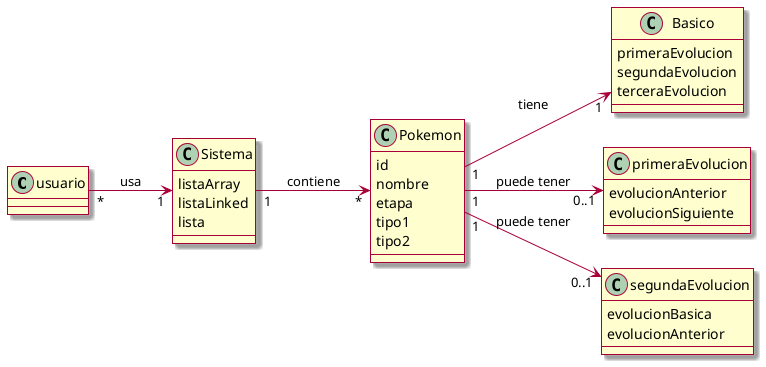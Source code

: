 
@startuml

skin rose
left to right direction

usuario"*"-->"1"Sistema:usa
Sistema"1"-->"*"Pokemon:contiene
Pokemon"1"-->"1"Basico:tiene
Pokemon"1"-->"0..1"primeraEvolucion:puede tener
Pokemon"1"-->"0..1"segundaEvolucion:puede tener
class usuario
{

}
class Sistema
{
listaArray
listaLinked
lista
}
class Pokemon
{
id
nombre
etapa
tipo1
tipo2
}
class Basico
{
primeraEvolucion
segundaEvolucion
terceraEvolucion
}
class primeraEvolucion
{
evolucionAnterior
evolucionSiguiente
}
class segundaEvolucion
{
evolucionBasica
evolucionAnterior
}
@enduml